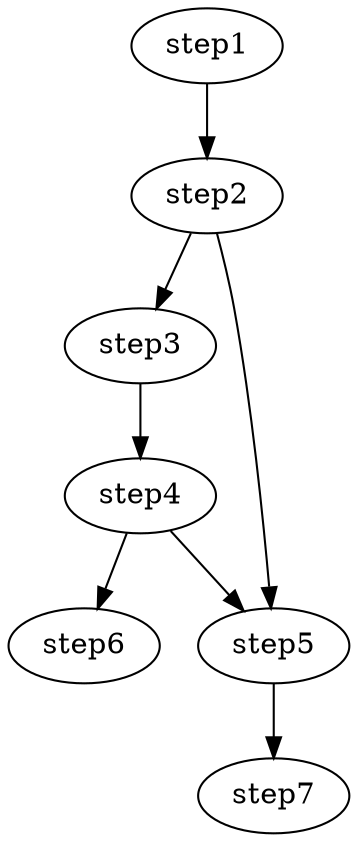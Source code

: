 digraph G {
	step1 -> step2;
	step2 -> step3;
	step2 -> step5;
	step3 -> step4;
	step4 -> step5;
	step4 -> step6;
	step5 -> step7;
}